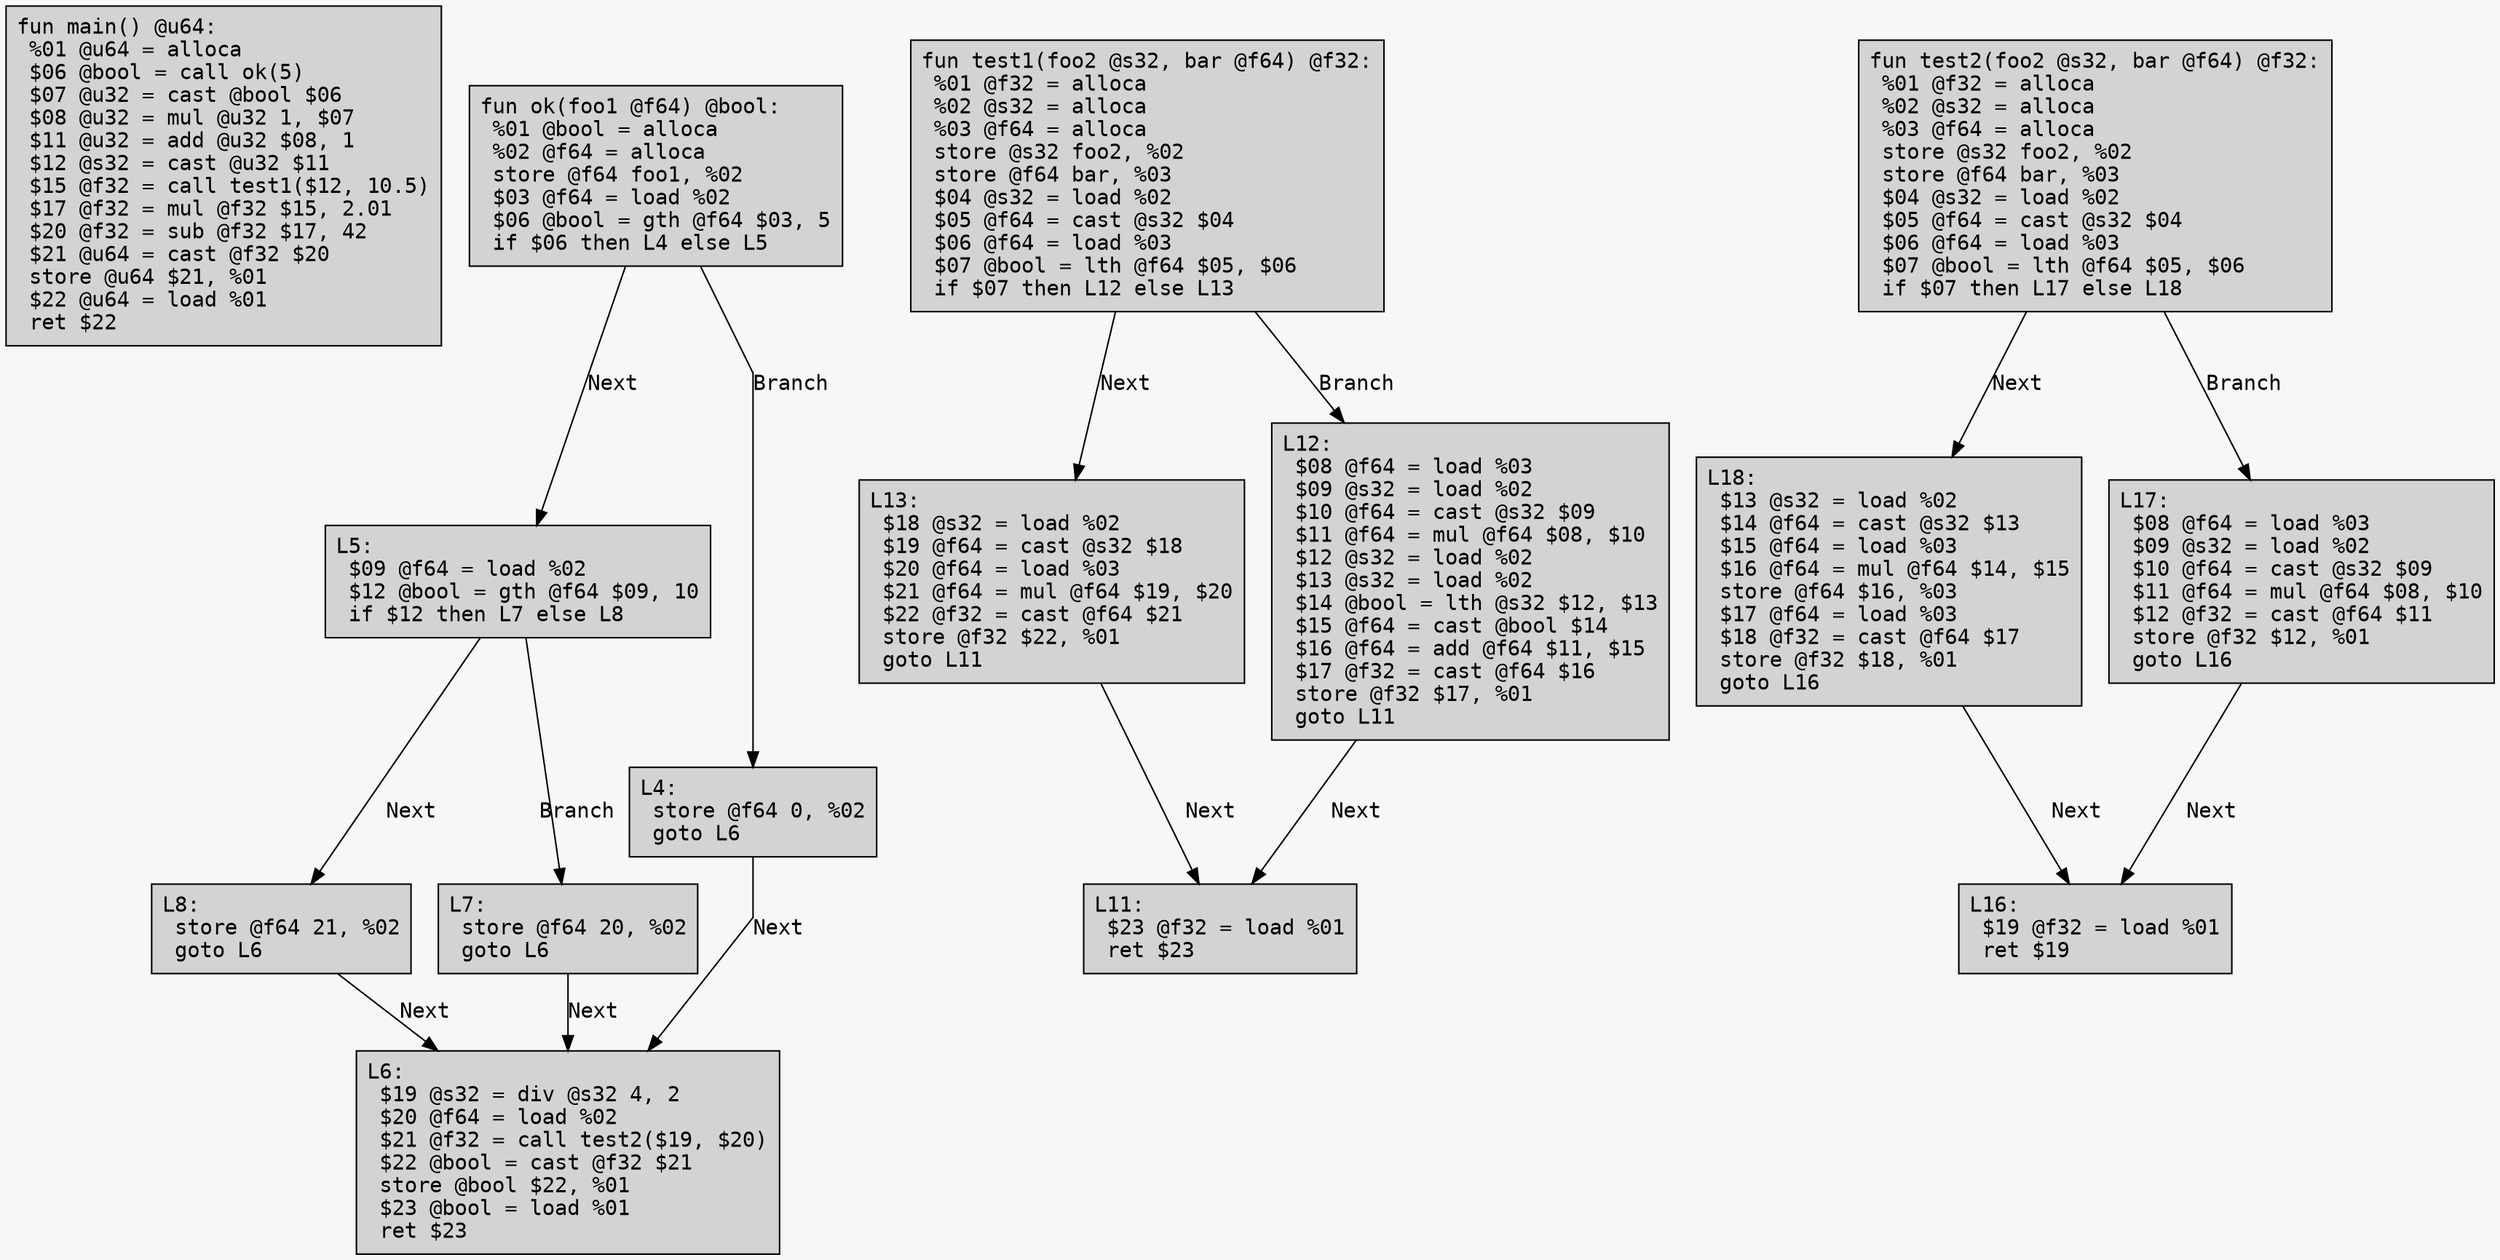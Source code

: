 digraph CFG {
	graph [fontname = "Monospace"];
	node  [fontname = "Monospace", shape=box, style=filled, margin=0.1];
	edge  [fontname = "Monospace"];
	bgcolor = "#f7f7f7";
	splines = false;

	L0 [label="fun main() @u64:\l %01 @u64 = alloca\l $06 @bool = call ok(5)\l $07 @u32 = cast @bool $06\l $08 @u32 = mul @u32 1, $07\l $11 @u32 = add @u32 $08, 1\l $12 @s32 = cast @u32 $11\l $15 @f32 = call test1($12, 10.5)\l $17 @f32 = mul @f32 $15, 2.01\l $20 @f32 = sub @f32 $17, 42\l $21 @u64 = cast @f32 $20\l store @u64 $21, %01\l $22 @u64 = load %01\l ret $22\l"];
	L2 [label="fun ok(foo1 @f64) @bool:\l %01 @bool = alloca\l %02 @f64 = alloca\l store @f64 foo1, %02\l $03 @f64 = load %02\l $06 @bool = gth @f64 $03, 5\l if $06 then L4 else L5\l"];
	L2 -> L5 [label="Next"];
	L2 -> L4 [label="Branch"];
	L5 [label="L5:\l $09 @f64 = load %02\l $12 @bool = gth @f64 $09, 10\l if $12 then L7 else L8\l"];
	L5 -> L8 [label="Next"];
	L5 -> L7 [label="Branch"];
	L8 [label="L8:\l store @f64 21, %02\l goto L6\l"];
	L8 -> L6 [label="Next"];
	L7 [label="L7:\l store @f64 20, %02\l goto L6\l"];
	L7 -> L6 [label="Next"];
	L4 [label="L4:\l store @f64 0, %02\l goto L6\l"];
	L4 -> L6 [label="Next"];
	L6 [label="L6:\l $19 @s32 = div @s32 4, 2\l $20 @f64 = load %02\l $21 @f32 = call test2($19, $20)\l $22 @bool = cast @f32 $21\l store @bool $22, %01\l $23 @bool = load %01\l ret $23\l"];
	L10 [label="fun test1(foo2 @s32, bar @f64) @f32:\l %01 @f32 = alloca\l %02 @s32 = alloca\l %03 @f64 = alloca\l store @s32 foo2, %02\l store @f64 bar, %03\l $04 @s32 = load %02\l $05 @f64 = cast @s32 $04\l $06 @f64 = load %03\l $07 @bool = lth @f64 $05, $06\l if $07 then L12 else L13\l"];
	L10 -> L13 [label="Next"];
	L10 -> L12 [label="Branch"];
	L13 [label="L13:\l $18 @s32 = load %02\l $19 @f64 = cast @s32 $18\l $20 @f64 = load %03\l $21 @f64 = mul @f64 $19, $20\l $22 @f32 = cast @f64 $21\l store @f32 $22, %01\l goto L11\l"];
	L13 -> L11 [label="Next"];
	L12 [label="L12:\l $08 @f64 = load %03\l $09 @s32 = load %02\l $10 @f64 = cast @s32 $09\l $11 @f64 = mul @f64 $08, $10\l $12 @s32 = load %02\l $13 @s32 = load %02\l $14 @bool = lth @s32 $12, $13\l $15 @f64 = cast @bool $14\l $16 @f64 = add @f64 $11, $15\l $17 @f32 = cast @f64 $16\l store @f32 $17, %01\l goto L11\l"];
	L12 -> L11 [label="Next"];
	L11 [label="L11:\l $23 @f32 = load %01\l ret $23\l"];
	L15 [label="fun test2(foo2 @s32, bar @f64) @f32:\l %01 @f32 = alloca\l %02 @s32 = alloca\l %03 @f64 = alloca\l store @s32 foo2, %02\l store @f64 bar, %03\l $04 @s32 = load %02\l $05 @f64 = cast @s32 $04\l $06 @f64 = load %03\l $07 @bool = lth @f64 $05, $06\l if $07 then L17 else L18\l"];
	L15 -> L18 [label="Next"];
	L15 -> L17 [label="Branch"];
	L18 [label="L18:\l $13 @s32 = load %02\l $14 @f64 = cast @s32 $13\l $15 @f64 = load %03\l $16 @f64 = mul @f64 $14, $15\l store @f64 $16, %03\l $17 @f64 = load %03\l $18 @f32 = cast @f64 $17\l store @f32 $18, %01\l goto L16\l"];
	L18 -> L16 [label="Next"];
	L17 [label="L17:\l $08 @f64 = load %03\l $09 @s32 = load %02\l $10 @f64 = cast @s32 $09\l $11 @f64 = mul @f64 $08, $10\l $12 @f32 = cast @f64 $11\l store @f32 $12, %01\l goto L16\l"];
	L17 -> L16 [label="Next"];
	L16 [label="L16:\l $19 @f32 = load %01\l ret $19\l"];
}
